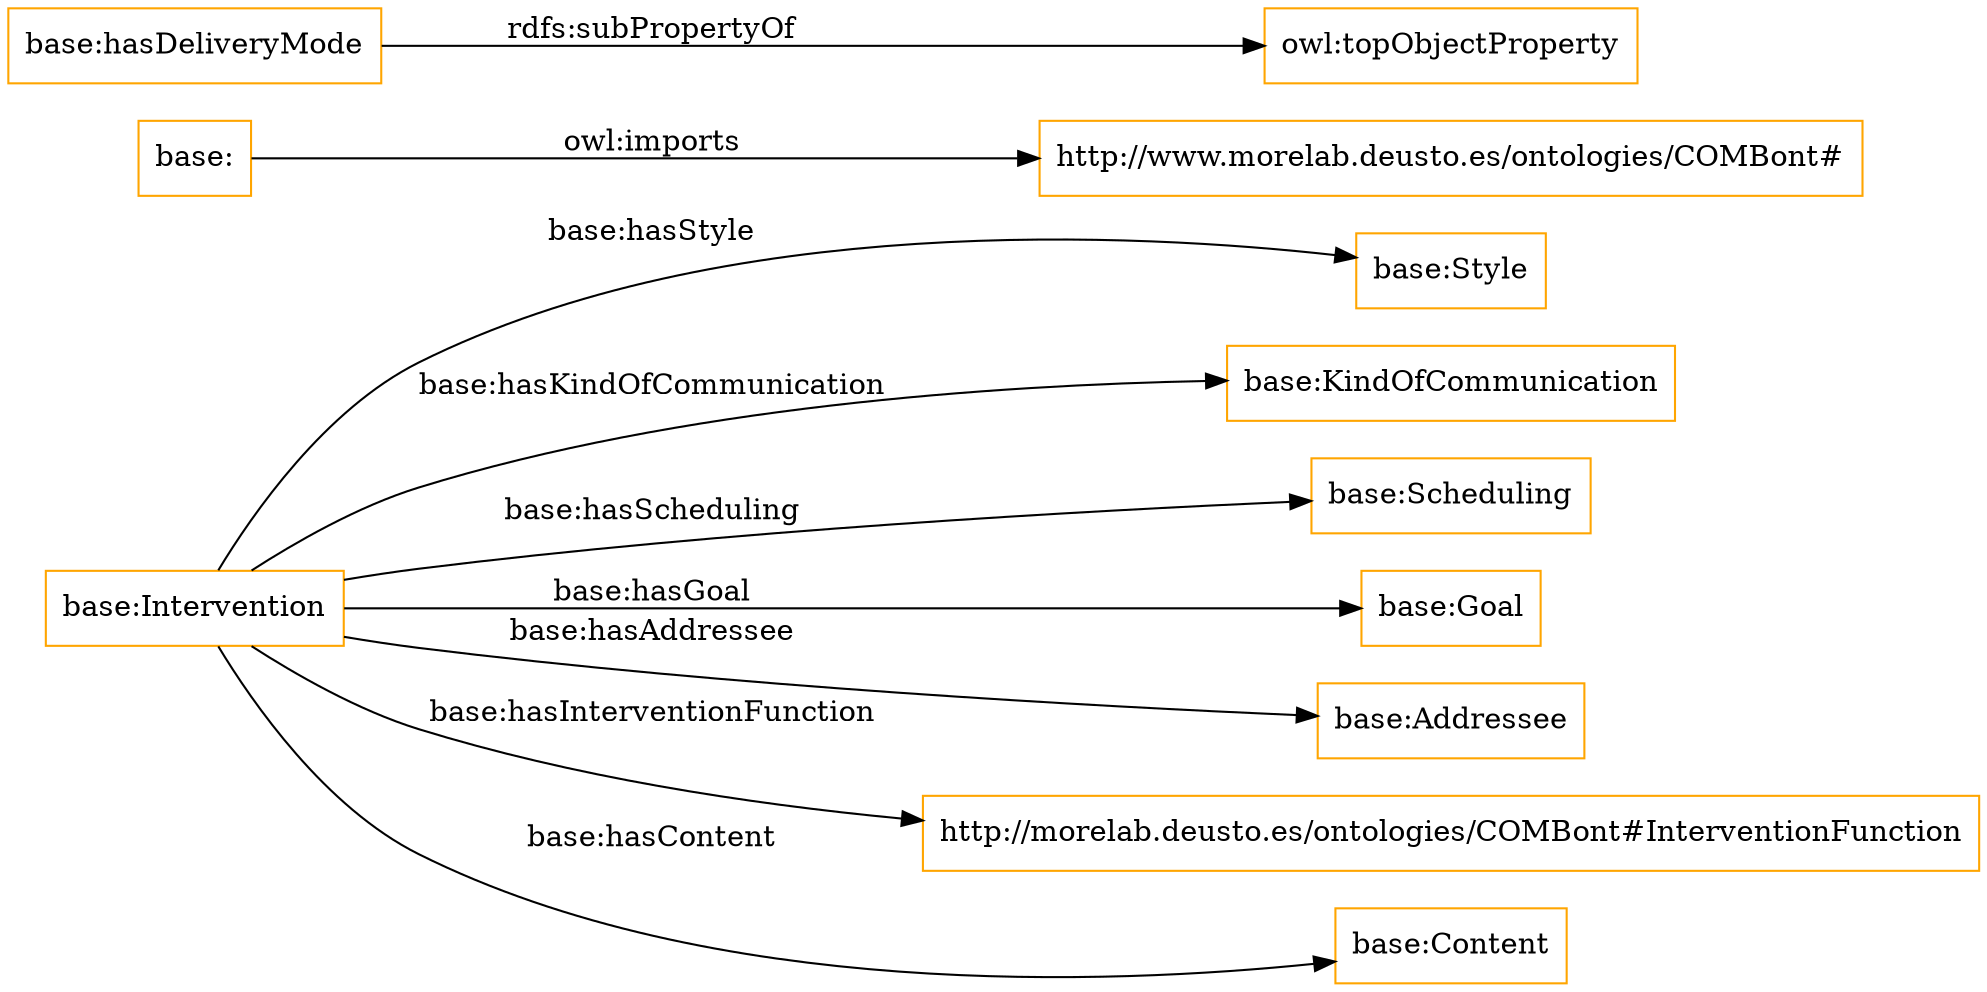 digraph ar2dtool_diagram { 
rankdir=LR;
size="1501"
node [shape = rectangle, color="orange"]; "base:Style" "base:KindOfCommunication" "base:Scheduling" "base:Goal" "base:Addressee" "base:Intervention" "http://morelab.deusto.es/ontologies/COMBont#InterventionFunction" "base:Content" ; /*classes style*/
	"base:" -> "http://www.morelab.deusto.es/ontologies/COMBont#" [ label = "owl:imports" ];
	"base:hasDeliveryMode" -> "owl:topObjectProperty" [ label = "rdfs:subPropertyOf" ];
	"base:Intervention" -> "base:Content" [ label = "base:hasContent" ];
	"base:Intervention" -> "base:Addressee" [ label = "base:hasAddressee" ];
	"base:Intervention" -> "base:Goal" [ label = "base:hasGoal" ];
	"base:Intervention" -> "base:Scheduling" [ label = "base:hasScheduling" ];
	"base:Intervention" -> "base:Style" [ label = "base:hasStyle" ];
	"base:Intervention" -> "http://morelab.deusto.es/ontologies/COMBont#InterventionFunction" [ label = "base:hasInterventionFunction" ];
	"base:Intervention" -> "base:KindOfCommunication" [ label = "base:hasKindOfCommunication" ];

}
